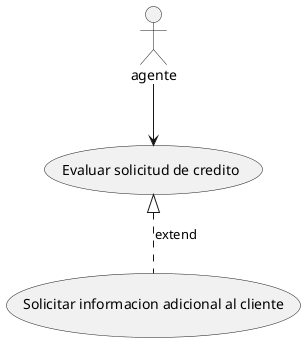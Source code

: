 @startuml

actor agente

agente --> (Evaluar solicitud de credito)
(Evaluar solicitud de credito) <|.. (Solicitar informacion adicional al cliente) : extend


@enduml